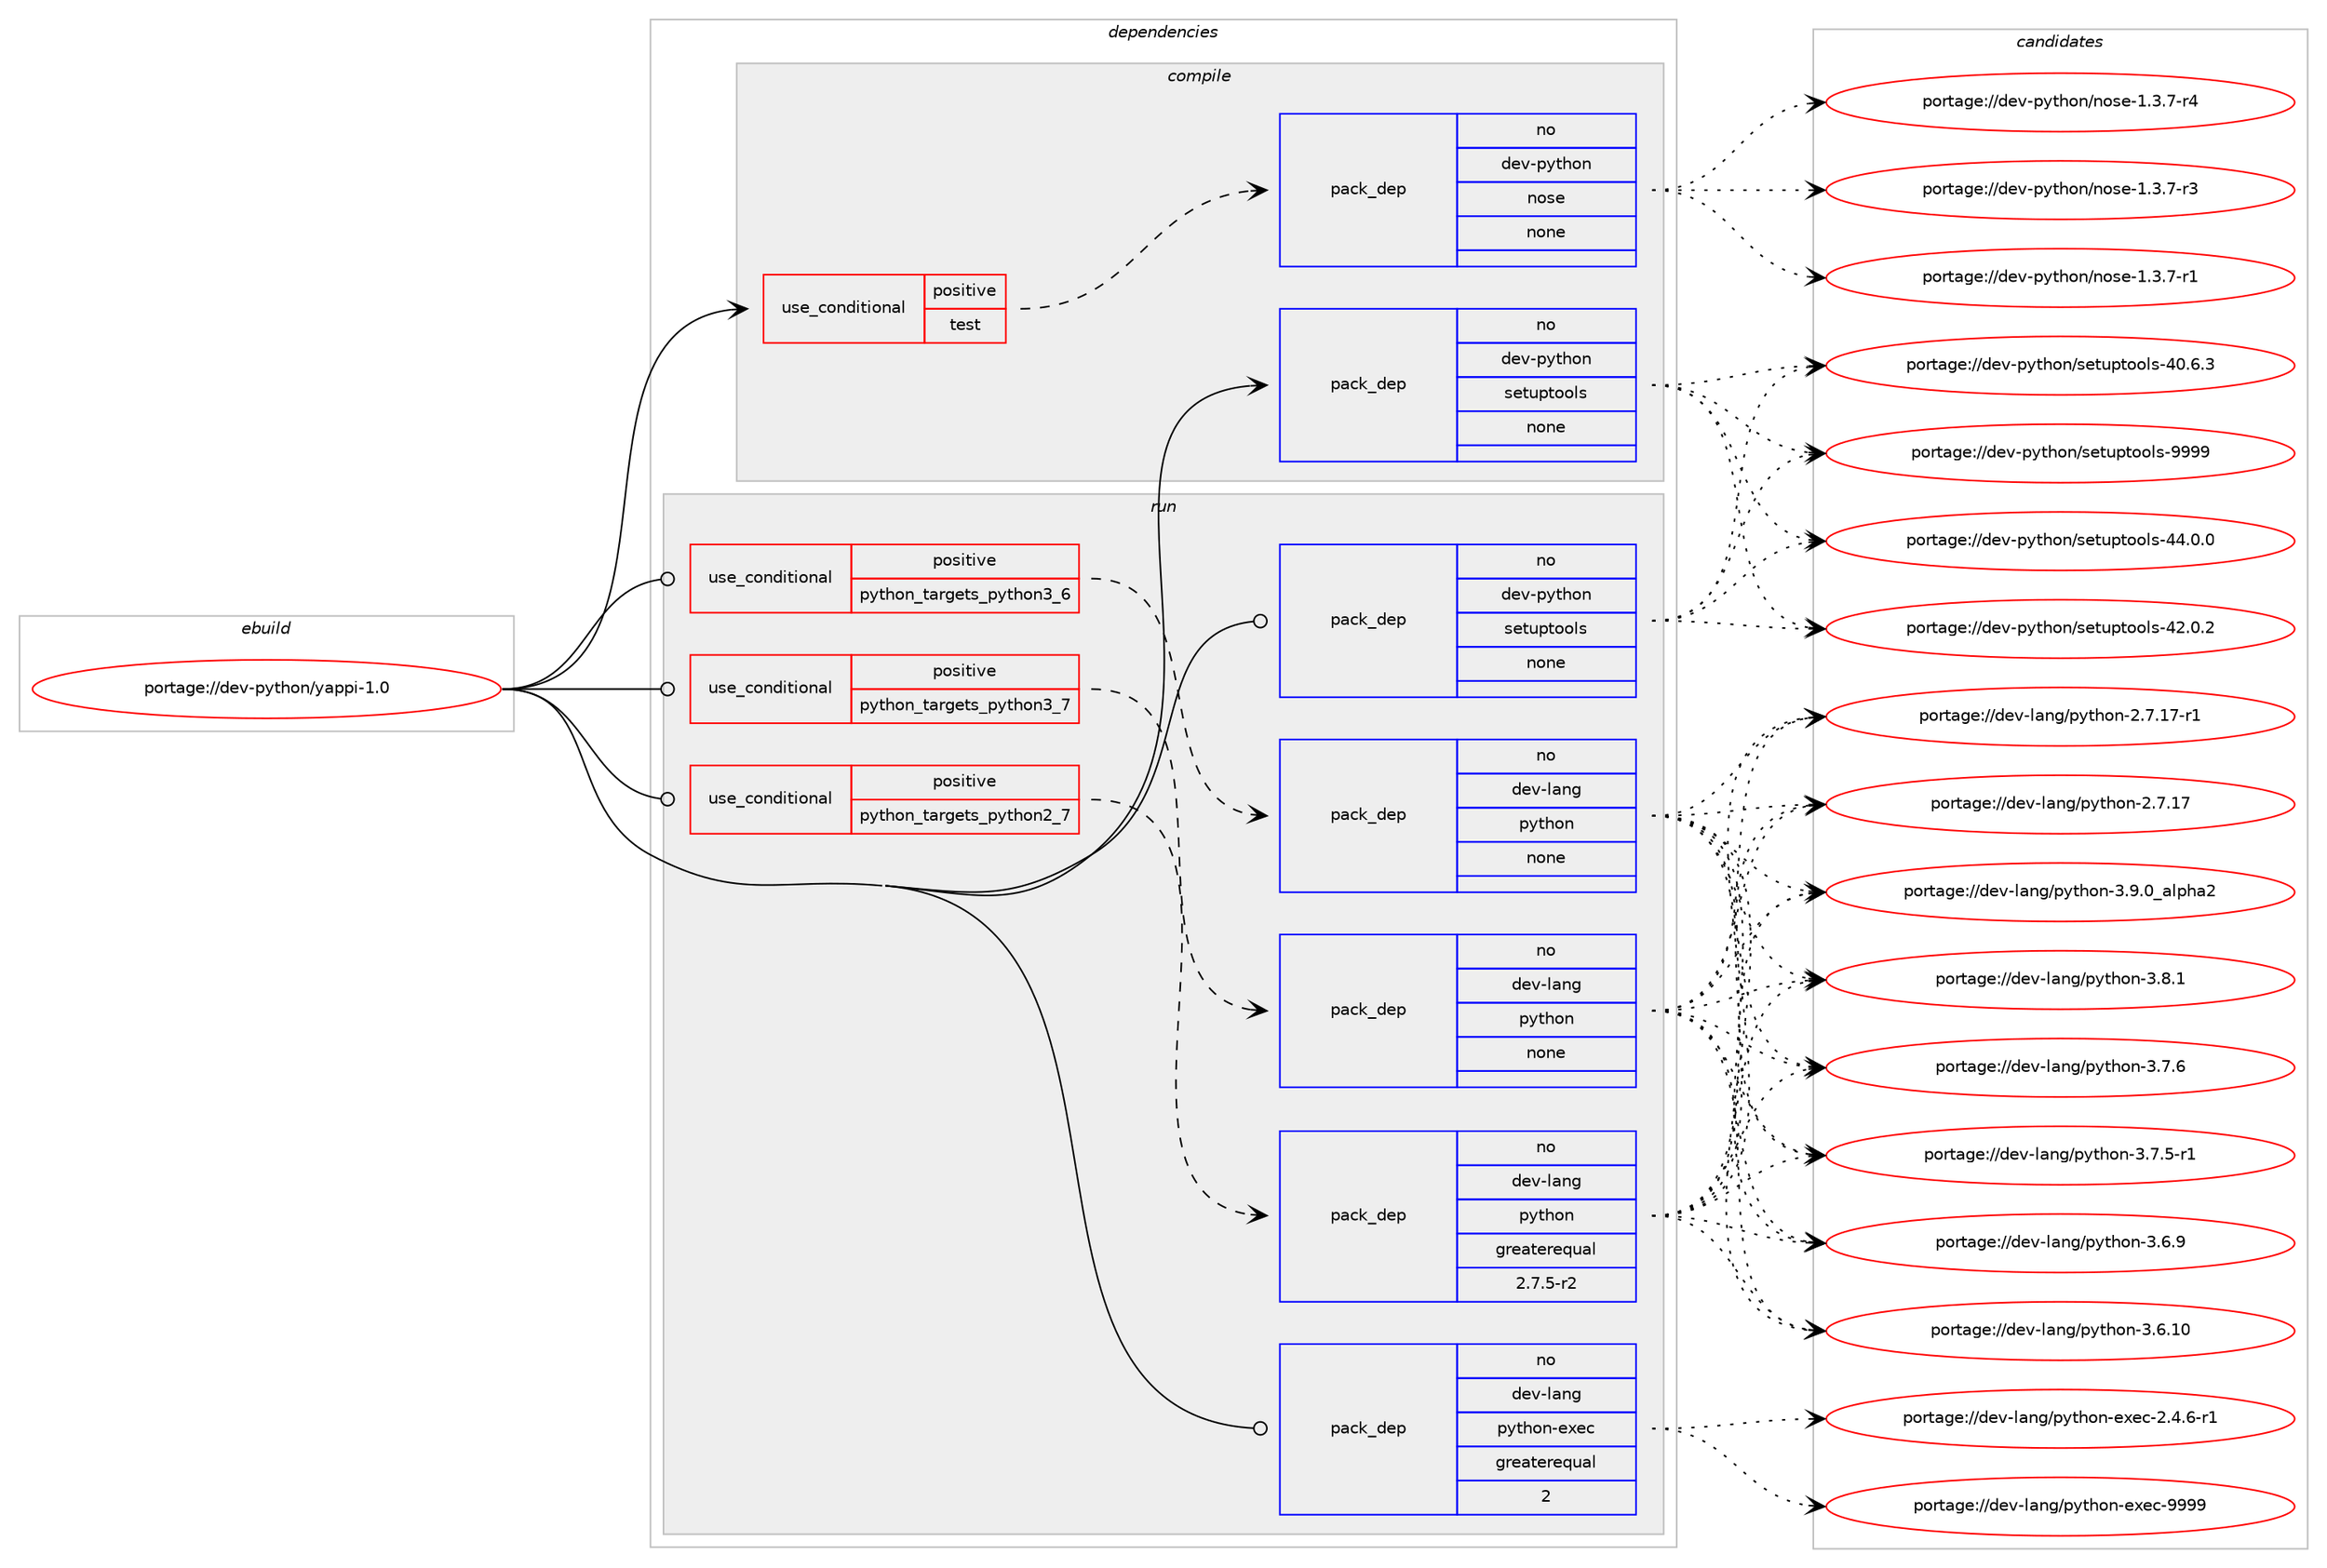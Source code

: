 digraph prolog {

# *************
# Graph options
# *************

newrank=true;
concentrate=true;
compound=true;
graph [rankdir=LR,fontname=Helvetica,fontsize=10,ranksep=1.5];#, ranksep=2.5, nodesep=0.2];
edge  [arrowhead=vee];
node  [fontname=Helvetica,fontsize=10];

# **********
# The ebuild
# **********

subgraph cluster_leftcol {
color=gray;
label=<<i>ebuild</i>>;
id [label="portage://dev-python/yappi-1.0", color=red, width=4, href="../dev-python/yappi-1.0.svg"];
}

# ****************
# The dependencies
# ****************

subgraph cluster_midcol {
color=gray;
label=<<i>dependencies</i>>;
subgraph cluster_compile {
fillcolor="#eeeeee";
style=filled;
label=<<i>compile</i>>;
subgraph cond103360 {
dependency417133 [label=<<TABLE BORDER="0" CELLBORDER="1" CELLSPACING="0" CELLPADDING="4"><TR><TD ROWSPAN="3" CELLPADDING="10">use_conditional</TD></TR><TR><TD>positive</TD></TR><TR><TD>test</TD></TR></TABLE>>, shape=none, color=red];
subgraph pack308892 {
dependency417134 [label=<<TABLE BORDER="0" CELLBORDER="1" CELLSPACING="0" CELLPADDING="4" WIDTH="220"><TR><TD ROWSPAN="6" CELLPADDING="30">pack_dep</TD></TR><TR><TD WIDTH="110">no</TD></TR><TR><TD>dev-python</TD></TR><TR><TD>nose</TD></TR><TR><TD>none</TD></TR><TR><TD></TD></TR></TABLE>>, shape=none, color=blue];
}
dependency417133:e -> dependency417134:w [weight=20,style="dashed",arrowhead="vee"];
}
id:e -> dependency417133:w [weight=20,style="solid",arrowhead="vee"];
subgraph pack308893 {
dependency417135 [label=<<TABLE BORDER="0" CELLBORDER="1" CELLSPACING="0" CELLPADDING="4" WIDTH="220"><TR><TD ROWSPAN="6" CELLPADDING="30">pack_dep</TD></TR><TR><TD WIDTH="110">no</TD></TR><TR><TD>dev-python</TD></TR><TR><TD>setuptools</TD></TR><TR><TD>none</TD></TR><TR><TD></TD></TR></TABLE>>, shape=none, color=blue];
}
id:e -> dependency417135:w [weight=20,style="solid",arrowhead="vee"];
}
subgraph cluster_compileandrun {
fillcolor="#eeeeee";
style=filled;
label=<<i>compile and run</i>>;
}
subgraph cluster_run {
fillcolor="#eeeeee";
style=filled;
label=<<i>run</i>>;
subgraph cond103361 {
dependency417136 [label=<<TABLE BORDER="0" CELLBORDER="1" CELLSPACING="0" CELLPADDING="4"><TR><TD ROWSPAN="3" CELLPADDING="10">use_conditional</TD></TR><TR><TD>positive</TD></TR><TR><TD>python_targets_python2_7</TD></TR></TABLE>>, shape=none, color=red];
subgraph pack308894 {
dependency417137 [label=<<TABLE BORDER="0" CELLBORDER="1" CELLSPACING="0" CELLPADDING="4" WIDTH="220"><TR><TD ROWSPAN="6" CELLPADDING="30">pack_dep</TD></TR><TR><TD WIDTH="110">no</TD></TR><TR><TD>dev-lang</TD></TR><TR><TD>python</TD></TR><TR><TD>greaterequal</TD></TR><TR><TD>2.7.5-r2</TD></TR></TABLE>>, shape=none, color=blue];
}
dependency417136:e -> dependency417137:w [weight=20,style="dashed",arrowhead="vee"];
}
id:e -> dependency417136:w [weight=20,style="solid",arrowhead="odot"];
subgraph cond103362 {
dependency417138 [label=<<TABLE BORDER="0" CELLBORDER="1" CELLSPACING="0" CELLPADDING="4"><TR><TD ROWSPAN="3" CELLPADDING="10">use_conditional</TD></TR><TR><TD>positive</TD></TR><TR><TD>python_targets_python3_6</TD></TR></TABLE>>, shape=none, color=red];
subgraph pack308895 {
dependency417139 [label=<<TABLE BORDER="0" CELLBORDER="1" CELLSPACING="0" CELLPADDING="4" WIDTH="220"><TR><TD ROWSPAN="6" CELLPADDING="30">pack_dep</TD></TR><TR><TD WIDTH="110">no</TD></TR><TR><TD>dev-lang</TD></TR><TR><TD>python</TD></TR><TR><TD>none</TD></TR><TR><TD></TD></TR></TABLE>>, shape=none, color=blue];
}
dependency417138:e -> dependency417139:w [weight=20,style="dashed",arrowhead="vee"];
}
id:e -> dependency417138:w [weight=20,style="solid",arrowhead="odot"];
subgraph cond103363 {
dependency417140 [label=<<TABLE BORDER="0" CELLBORDER="1" CELLSPACING="0" CELLPADDING="4"><TR><TD ROWSPAN="3" CELLPADDING="10">use_conditional</TD></TR><TR><TD>positive</TD></TR><TR><TD>python_targets_python3_7</TD></TR></TABLE>>, shape=none, color=red];
subgraph pack308896 {
dependency417141 [label=<<TABLE BORDER="0" CELLBORDER="1" CELLSPACING="0" CELLPADDING="4" WIDTH="220"><TR><TD ROWSPAN="6" CELLPADDING="30">pack_dep</TD></TR><TR><TD WIDTH="110">no</TD></TR><TR><TD>dev-lang</TD></TR><TR><TD>python</TD></TR><TR><TD>none</TD></TR><TR><TD></TD></TR></TABLE>>, shape=none, color=blue];
}
dependency417140:e -> dependency417141:w [weight=20,style="dashed",arrowhead="vee"];
}
id:e -> dependency417140:w [weight=20,style="solid",arrowhead="odot"];
subgraph pack308897 {
dependency417142 [label=<<TABLE BORDER="0" CELLBORDER="1" CELLSPACING="0" CELLPADDING="4" WIDTH="220"><TR><TD ROWSPAN="6" CELLPADDING="30">pack_dep</TD></TR><TR><TD WIDTH="110">no</TD></TR><TR><TD>dev-lang</TD></TR><TR><TD>python-exec</TD></TR><TR><TD>greaterequal</TD></TR><TR><TD>2</TD></TR></TABLE>>, shape=none, color=blue];
}
id:e -> dependency417142:w [weight=20,style="solid",arrowhead="odot"];
subgraph pack308898 {
dependency417143 [label=<<TABLE BORDER="0" CELLBORDER="1" CELLSPACING="0" CELLPADDING="4" WIDTH="220"><TR><TD ROWSPAN="6" CELLPADDING="30">pack_dep</TD></TR><TR><TD WIDTH="110">no</TD></TR><TR><TD>dev-python</TD></TR><TR><TD>setuptools</TD></TR><TR><TD>none</TD></TR><TR><TD></TD></TR></TABLE>>, shape=none, color=blue];
}
id:e -> dependency417143:w [weight=20,style="solid",arrowhead="odot"];
}
}

# **************
# The candidates
# **************

subgraph cluster_choices {
rank=same;
color=gray;
label=<<i>candidates</i>>;

subgraph choice308892 {
color=black;
nodesep=1;
choice10010111845112121116104111110471101111151014549465146554511452 [label="portage://dev-python/nose-1.3.7-r4", color=red, width=4,href="../dev-python/nose-1.3.7-r4.svg"];
choice10010111845112121116104111110471101111151014549465146554511451 [label="portage://dev-python/nose-1.3.7-r3", color=red, width=4,href="../dev-python/nose-1.3.7-r3.svg"];
choice10010111845112121116104111110471101111151014549465146554511449 [label="portage://dev-python/nose-1.3.7-r1", color=red, width=4,href="../dev-python/nose-1.3.7-r1.svg"];
dependency417134:e -> choice10010111845112121116104111110471101111151014549465146554511452:w [style=dotted,weight="100"];
dependency417134:e -> choice10010111845112121116104111110471101111151014549465146554511451:w [style=dotted,weight="100"];
dependency417134:e -> choice10010111845112121116104111110471101111151014549465146554511449:w [style=dotted,weight="100"];
}
subgraph choice308893 {
color=black;
nodesep=1;
choice10010111845112121116104111110471151011161171121161111111081154557575757 [label="portage://dev-python/setuptools-9999", color=red, width=4,href="../dev-python/setuptools-9999.svg"];
choice100101118451121211161041111104711510111611711211611111110811545525246484648 [label="portage://dev-python/setuptools-44.0.0", color=red, width=4,href="../dev-python/setuptools-44.0.0.svg"];
choice100101118451121211161041111104711510111611711211611111110811545525046484650 [label="portage://dev-python/setuptools-42.0.2", color=red, width=4,href="../dev-python/setuptools-42.0.2.svg"];
choice100101118451121211161041111104711510111611711211611111110811545524846544651 [label="portage://dev-python/setuptools-40.6.3", color=red, width=4,href="../dev-python/setuptools-40.6.3.svg"];
dependency417135:e -> choice10010111845112121116104111110471151011161171121161111111081154557575757:w [style=dotted,weight="100"];
dependency417135:e -> choice100101118451121211161041111104711510111611711211611111110811545525246484648:w [style=dotted,weight="100"];
dependency417135:e -> choice100101118451121211161041111104711510111611711211611111110811545525046484650:w [style=dotted,weight="100"];
dependency417135:e -> choice100101118451121211161041111104711510111611711211611111110811545524846544651:w [style=dotted,weight="100"];
}
subgraph choice308894 {
color=black;
nodesep=1;
choice10010111845108971101034711212111610411111045514657464895971081121049750 [label="portage://dev-lang/python-3.9.0_alpha2", color=red, width=4,href="../dev-lang/python-3.9.0_alpha2.svg"];
choice100101118451089711010347112121116104111110455146564649 [label="portage://dev-lang/python-3.8.1", color=red, width=4,href="../dev-lang/python-3.8.1.svg"];
choice100101118451089711010347112121116104111110455146554654 [label="portage://dev-lang/python-3.7.6", color=red, width=4,href="../dev-lang/python-3.7.6.svg"];
choice1001011184510897110103471121211161041111104551465546534511449 [label="portage://dev-lang/python-3.7.5-r1", color=red, width=4,href="../dev-lang/python-3.7.5-r1.svg"];
choice100101118451089711010347112121116104111110455146544657 [label="portage://dev-lang/python-3.6.9", color=red, width=4,href="../dev-lang/python-3.6.9.svg"];
choice10010111845108971101034711212111610411111045514654464948 [label="portage://dev-lang/python-3.6.10", color=red, width=4,href="../dev-lang/python-3.6.10.svg"];
choice100101118451089711010347112121116104111110455046554649554511449 [label="portage://dev-lang/python-2.7.17-r1", color=red, width=4,href="../dev-lang/python-2.7.17-r1.svg"];
choice10010111845108971101034711212111610411111045504655464955 [label="portage://dev-lang/python-2.7.17", color=red, width=4,href="../dev-lang/python-2.7.17.svg"];
dependency417137:e -> choice10010111845108971101034711212111610411111045514657464895971081121049750:w [style=dotted,weight="100"];
dependency417137:e -> choice100101118451089711010347112121116104111110455146564649:w [style=dotted,weight="100"];
dependency417137:e -> choice100101118451089711010347112121116104111110455146554654:w [style=dotted,weight="100"];
dependency417137:e -> choice1001011184510897110103471121211161041111104551465546534511449:w [style=dotted,weight="100"];
dependency417137:e -> choice100101118451089711010347112121116104111110455146544657:w [style=dotted,weight="100"];
dependency417137:e -> choice10010111845108971101034711212111610411111045514654464948:w [style=dotted,weight="100"];
dependency417137:e -> choice100101118451089711010347112121116104111110455046554649554511449:w [style=dotted,weight="100"];
dependency417137:e -> choice10010111845108971101034711212111610411111045504655464955:w [style=dotted,weight="100"];
}
subgraph choice308895 {
color=black;
nodesep=1;
choice10010111845108971101034711212111610411111045514657464895971081121049750 [label="portage://dev-lang/python-3.9.0_alpha2", color=red, width=4,href="../dev-lang/python-3.9.0_alpha2.svg"];
choice100101118451089711010347112121116104111110455146564649 [label="portage://dev-lang/python-3.8.1", color=red, width=4,href="../dev-lang/python-3.8.1.svg"];
choice100101118451089711010347112121116104111110455146554654 [label="portage://dev-lang/python-3.7.6", color=red, width=4,href="../dev-lang/python-3.7.6.svg"];
choice1001011184510897110103471121211161041111104551465546534511449 [label="portage://dev-lang/python-3.7.5-r1", color=red, width=4,href="../dev-lang/python-3.7.5-r1.svg"];
choice100101118451089711010347112121116104111110455146544657 [label="portage://dev-lang/python-3.6.9", color=red, width=4,href="../dev-lang/python-3.6.9.svg"];
choice10010111845108971101034711212111610411111045514654464948 [label="portage://dev-lang/python-3.6.10", color=red, width=4,href="../dev-lang/python-3.6.10.svg"];
choice100101118451089711010347112121116104111110455046554649554511449 [label="portage://dev-lang/python-2.7.17-r1", color=red, width=4,href="../dev-lang/python-2.7.17-r1.svg"];
choice10010111845108971101034711212111610411111045504655464955 [label="portage://dev-lang/python-2.7.17", color=red, width=4,href="../dev-lang/python-2.7.17.svg"];
dependency417139:e -> choice10010111845108971101034711212111610411111045514657464895971081121049750:w [style=dotted,weight="100"];
dependency417139:e -> choice100101118451089711010347112121116104111110455146564649:w [style=dotted,weight="100"];
dependency417139:e -> choice100101118451089711010347112121116104111110455146554654:w [style=dotted,weight="100"];
dependency417139:e -> choice1001011184510897110103471121211161041111104551465546534511449:w [style=dotted,weight="100"];
dependency417139:e -> choice100101118451089711010347112121116104111110455146544657:w [style=dotted,weight="100"];
dependency417139:e -> choice10010111845108971101034711212111610411111045514654464948:w [style=dotted,weight="100"];
dependency417139:e -> choice100101118451089711010347112121116104111110455046554649554511449:w [style=dotted,weight="100"];
dependency417139:e -> choice10010111845108971101034711212111610411111045504655464955:w [style=dotted,weight="100"];
}
subgraph choice308896 {
color=black;
nodesep=1;
choice10010111845108971101034711212111610411111045514657464895971081121049750 [label="portage://dev-lang/python-3.9.0_alpha2", color=red, width=4,href="../dev-lang/python-3.9.0_alpha2.svg"];
choice100101118451089711010347112121116104111110455146564649 [label="portage://dev-lang/python-3.8.1", color=red, width=4,href="../dev-lang/python-3.8.1.svg"];
choice100101118451089711010347112121116104111110455146554654 [label="portage://dev-lang/python-3.7.6", color=red, width=4,href="../dev-lang/python-3.7.6.svg"];
choice1001011184510897110103471121211161041111104551465546534511449 [label="portage://dev-lang/python-3.7.5-r1", color=red, width=4,href="../dev-lang/python-3.7.5-r1.svg"];
choice100101118451089711010347112121116104111110455146544657 [label="portage://dev-lang/python-3.6.9", color=red, width=4,href="../dev-lang/python-3.6.9.svg"];
choice10010111845108971101034711212111610411111045514654464948 [label="portage://dev-lang/python-3.6.10", color=red, width=4,href="../dev-lang/python-3.6.10.svg"];
choice100101118451089711010347112121116104111110455046554649554511449 [label="portage://dev-lang/python-2.7.17-r1", color=red, width=4,href="../dev-lang/python-2.7.17-r1.svg"];
choice10010111845108971101034711212111610411111045504655464955 [label="portage://dev-lang/python-2.7.17", color=red, width=4,href="../dev-lang/python-2.7.17.svg"];
dependency417141:e -> choice10010111845108971101034711212111610411111045514657464895971081121049750:w [style=dotted,weight="100"];
dependency417141:e -> choice100101118451089711010347112121116104111110455146564649:w [style=dotted,weight="100"];
dependency417141:e -> choice100101118451089711010347112121116104111110455146554654:w [style=dotted,weight="100"];
dependency417141:e -> choice1001011184510897110103471121211161041111104551465546534511449:w [style=dotted,weight="100"];
dependency417141:e -> choice100101118451089711010347112121116104111110455146544657:w [style=dotted,weight="100"];
dependency417141:e -> choice10010111845108971101034711212111610411111045514654464948:w [style=dotted,weight="100"];
dependency417141:e -> choice100101118451089711010347112121116104111110455046554649554511449:w [style=dotted,weight="100"];
dependency417141:e -> choice10010111845108971101034711212111610411111045504655464955:w [style=dotted,weight="100"];
}
subgraph choice308897 {
color=black;
nodesep=1;
choice10010111845108971101034711212111610411111045101120101994557575757 [label="portage://dev-lang/python-exec-9999", color=red, width=4,href="../dev-lang/python-exec-9999.svg"];
choice10010111845108971101034711212111610411111045101120101994550465246544511449 [label="portage://dev-lang/python-exec-2.4.6-r1", color=red, width=4,href="../dev-lang/python-exec-2.4.6-r1.svg"];
dependency417142:e -> choice10010111845108971101034711212111610411111045101120101994557575757:w [style=dotted,weight="100"];
dependency417142:e -> choice10010111845108971101034711212111610411111045101120101994550465246544511449:w [style=dotted,weight="100"];
}
subgraph choice308898 {
color=black;
nodesep=1;
choice10010111845112121116104111110471151011161171121161111111081154557575757 [label="portage://dev-python/setuptools-9999", color=red, width=4,href="../dev-python/setuptools-9999.svg"];
choice100101118451121211161041111104711510111611711211611111110811545525246484648 [label="portage://dev-python/setuptools-44.0.0", color=red, width=4,href="../dev-python/setuptools-44.0.0.svg"];
choice100101118451121211161041111104711510111611711211611111110811545525046484650 [label="portage://dev-python/setuptools-42.0.2", color=red, width=4,href="../dev-python/setuptools-42.0.2.svg"];
choice100101118451121211161041111104711510111611711211611111110811545524846544651 [label="portage://dev-python/setuptools-40.6.3", color=red, width=4,href="../dev-python/setuptools-40.6.3.svg"];
dependency417143:e -> choice10010111845112121116104111110471151011161171121161111111081154557575757:w [style=dotted,weight="100"];
dependency417143:e -> choice100101118451121211161041111104711510111611711211611111110811545525246484648:w [style=dotted,weight="100"];
dependency417143:e -> choice100101118451121211161041111104711510111611711211611111110811545525046484650:w [style=dotted,weight="100"];
dependency417143:e -> choice100101118451121211161041111104711510111611711211611111110811545524846544651:w [style=dotted,weight="100"];
}
}

}
